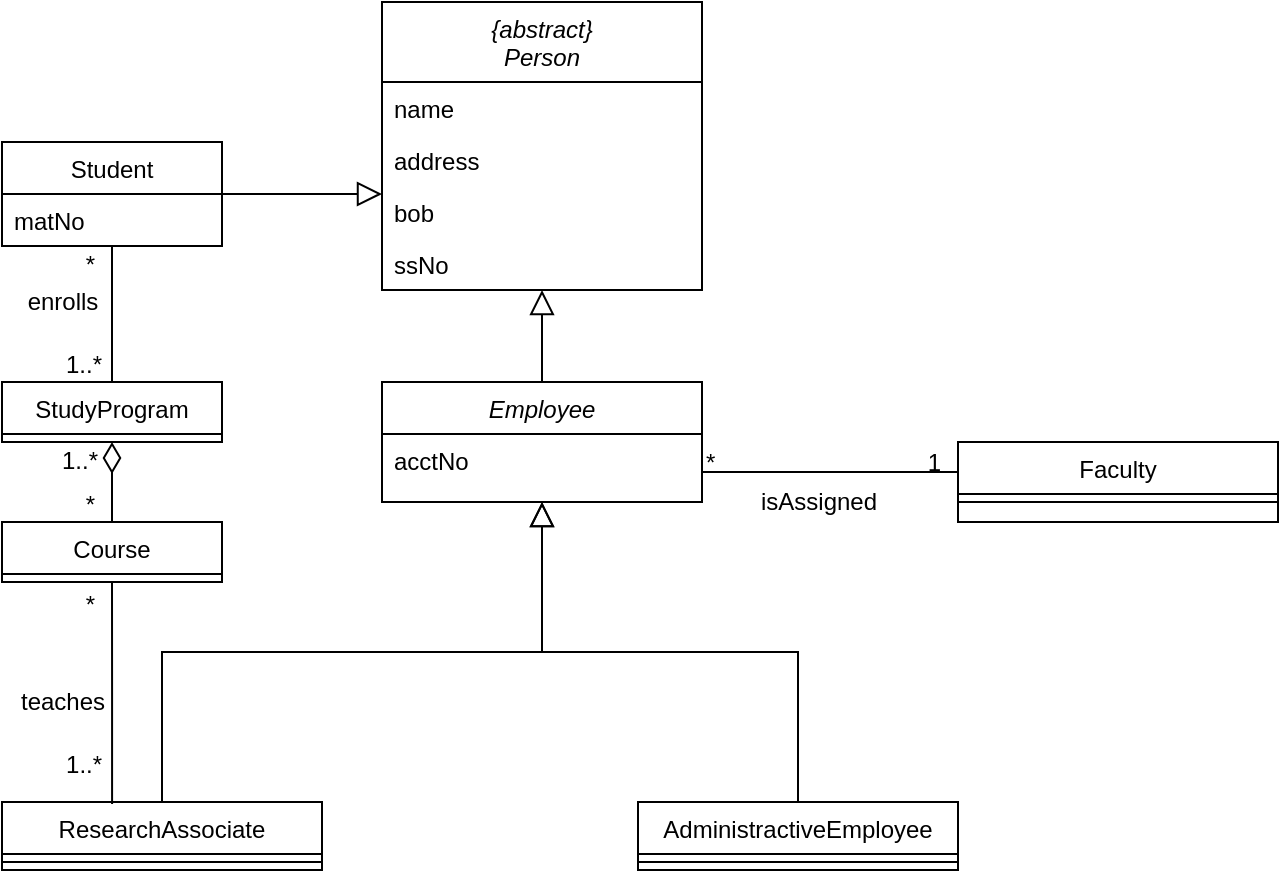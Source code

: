 <mxfile version="14.9.1" type="github">
  <diagram id="C5RBs43oDa-KdzZeNtuy" name="Page-1">
    <mxGraphModel dx="981" dy="520" grid="1" gridSize="10" guides="1" tooltips="1" connect="1" arrows="1" fold="1" page="1" pageScale="1" pageWidth="827" pageHeight="1169" math="0" shadow="0">
      <root>
        <mxCell id="WIyWlLk6GJQsqaUBKTNV-0" />
        <mxCell id="WIyWlLk6GJQsqaUBKTNV-1" parent="WIyWlLk6GJQsqaUBKTNV-0" />
        <mxCell id="zkfFHV4jXpPFQw0GAbJ--0" value="Employee" style="swimlane;fontStyle=2;align=center;verticalAlign=top;childLayout=stackLayout;horizontal=1;startSize=26;horizontalStack=0;resizeParent=1;resizeLast=0;collapsible=1;marginBottom=0;rounded=0;shadow=0;strokeWidth=1;" parent="WIyWlLk6GJQsqaUBKTNV-1" vertex="1">
          <mxGeometry x="330" y="300" width="160" height="60" as="geometry">
            <mxRectangle x="230" y="140" width="160" height="26" as="alternateBounds" />
          </mxGeometry>
        </mxCell>
        <mxCell id="zkfFHV4jXpPFQw0GAbJ--1" value="acctNo" style="text;align=left;verticalAlign=top;spacingLeft=4;spacingRight=4;overflow=hidden;rotatable=0;points=[[0,0.5],[1,0.5]];portConstraint=eastwest;" parent="zkfFHV4jXpPFQw0GAbJ--0" vertex="1">
          <mxGeometry y="26" width="160" height="26" as="geometry" />
        </mxCell>
        <mxCell id="zkfFHV4jXpPFQw0GAbJ--6" value="ResearchAssociate" style="swimlane;fontStyle=0;align=center;verticalAlign=top;childLayout=stackLayout;horizontal=1;startSize=26;horizontalStack=0;resizeParent=1;resizeLast=0;collapsible=1;marginBottom=0;rounded=0;shadow=0;strokeWidth=1;" parent="WIyWlLk6GJQsqaUBKTNV-1" vertex="1">
          <mxGeometry x="140" y="510" width="160" height="34" as="geometry">
            <mxRectangle x="130" y="380" width="160" height="26" as="alternateBounds" />
          </mxGeometry>
        </mxCell>
        <mxCell id="zkfFHV4jXpPFQw0GAbJ--9" value="" style="line;html=1;strokeWidth=1;align=left;verticalAlign=middle;spacingTop=-1;spacingLeft=3;spacingRight=3;rotatable=0;labelPosition=right;points=[];portConstraint=eastwest;" parent="zkfFHV4jXpPFQw0GAbJ--6" vertex="1">
          <mxGeometry y="26" width="160" height="8" as="geometry" />
        </mxCell>
        <mxCell id="zkfFHV4jXpPFQw0GAbJ--12" value="" style="endArrow=block;endSize=10;endFill=0;shadow=0;strokeWidth=1;rounded=0;edgeStyle=elbowEdgeStyle;elbow=vertical;" parent="WIyWlLk6GJQsqaUBKTNV-1" source="zkfFHV4jXpPFQw0GAbJ--6" target="zkfFHV4jXpPFQw0GAbJ--0" edge="1">
          <mxGeometry width="160" relative="1" as="geometry">
            <mxPoint x="290" y="353" as="sourcePoint" />
            <mxPoint x="290" y="353" as="targetPoint" />
          </mxGeometry>
        </mxCell>
        <mxCell id="zkfFHV4jXpPFQw0GAbJ--13" value="AdministractiveEmployee" style="swimlane;fontStyle=0;align=center;verticalAlign=top;childLayout=stackLayout;horizontal=1;startSize=26;horizontalStack=0;resizeParent=1;resizeLast=0;collapsible=1;marginBottom=0;rounded=0;shadow=0;strokeWidth=1;" parent="WIyWlLk6GJQsqaUBKTNV-1" vertex="1">
          <mxGeometry x="458" y="510" width="160" height="34" as="geometry">
            <mxRectangle x="340" y="380" width="170" height="26" as="alternateBounds" />
          </mxGeometry>
        </mxCell>
        <mxCell id="zkfFHV4jXpPFQw0GAbJ--15" value="" style="line;html=1;strokeWidth=1;align=left;verticalAlign=middle;spacingTop=-1;spacingLeft=3;spacingRight=3;rotatable=0;labelPosition=right;points=[];portConstraint=eastwest;" parent="zkfFHV4jXpPFQw0GAbJ--13" vertex="1">
          <mxGeometry y="26" width="160" height="8" as="geometry" />
        </mxCell>
        <mxCell id="zkfFHV4jXpPFQw0GAbJ--16" value="" style="endArrow=block;endSize=10;endFill=0;shadow=0;strokeWidth=1;rounded=0;edgeStyle=elbowEdgeStyle;elbow=vertical;" parent="WIyWlLk6GJQsqaUBKTNV-1" source="zkfFHV4jXpPFQw0GAbJ--13" target="zkfFHV4jXpPFQw0GAbJ--0" edge="1">
          <mxGeometry width="160" relative="1" as="geometry">
            <mxPoint x="320" y="523" as="sourcePoint" />
            <mxPoint x="420" y="421" as="targetPoint" />
          </mxGeometry>
        </mxCell>
        <mxCell id="zkfFHV4jXpPFQw0GAbJ--17" value="Faculty" style="swimlane;fontStyle=0;align=center;verticalAlign=top;childLayout=stackLayout;horizontal=1;startSize=26;horizontalStack=0;resizeParent=1;resizeLast=0;collapsible=1;marginBottom=0;rounded=0;shadow=0;strokeWidth=1;" parent="WIyWlLk6GJQsqaUBKTNV-1" vertex="1">
          <mxGeometry x="618" y="330" width="160" height="40" as="geometry">
            <mxRectangle x="550" y="140" width="160" height="26" as="alternateBounds" />
          </mxGeometry>
        </mxCell>
        <mxCell id="zkfFHV4jXpPFQw0GAbJ--23" value="" style="line;html=1;strokeWidth=1;align=left;verticalAlign=middle;spacingTop=-1;spacingLeft=3;spacingRight=3;rotatable=0;labelPosition=right;points=[];portConstraint=eastwest;" parent="zkfFHV4jXpPFQw0GAbJ--17" vertex="1">
          <mxGeometry y="26" width="160" height="8" as="geometry" />
        </mxCell>
        <mxCell id="zkfFHV4jXpPFQw0GAbJ--26" value="" style="endArrow=none;shadow=0;strokeWidth=1;rounded=0;endFill=0;edgeStyle=elbowEdgeStyle;elbow=vertical;" parent="WIyWlLk6GJQsqaUBKTNV-1" source="zkfFHV4jXpPFQw0GAbJ--0" target="zkfFHV4jXpPFQw0GAbJ--17" edge="1">
          <mxGeometry x="0.5" y="41" relative="1" as="geometry">
            <mxPoint x="490" y="372" as="sourcePoint" />
            <mxPoint x="650" y="372" as="targetPoint" />
            <mxPoint x="-40" y="32" as="offset" />
          </mxGeometry>
        </mxCell>
        <mxCell id="zkfFHV4jXpPFQw0GAbJ--27" value="*" style="resizable=0;align=left;verticalAlign=bottom;labelBackgroundColor=none;fontSize=12;" parent="zkfFHV4jXpPFQw0GAbJ--26" connectable="0" vertex="1">
          <mxGeometry x="-1" relative="1" as="geometry">
            <mxPoint y="4" as="offset" />
          </mxGeometry>
        </mxCell>
        <mxCell id="zkfFHV4jXpPFQw0GAbJ--28" value="1" style="resizable=0;align=right;verticalAlign=bottom;labelBackgroundColor=none;fontSize=12;" parent="zkfFHV4jXpPFQw0GAbJ--26" connectable="0" vertex="1">
          <mxGeometry x="1" relative="1" as="geometry">
            <mxPoint x="-7" y="4" as="offset" />
          </mxGeometry>
        </mxCell>
        <mxCell id="zkfFHV4jXpPFQw0GAbJ--29" value="isAssigned" style="text;html=1;resizable=0;points=[];;align=center;verticalAlign=middle;labelBackgroundColor=none;rounded=0;shadow=0;strokeWidth=1;fontSize=12;" parent="zkfFHV4jXpPFQw0GAbJ--26" vertex="1" connectable="0">
          <mxGeometry x="0.5" y="49" relative="1" as="geometry">
            <mxPoint x="-38" y="64" as="offset" />
          </mxGeometry>
        </mxCell>
        <mxCell id="H9mKfr54igcWMDaDt0zu-0" value="Course" style="swimlane;fontStyle=0;align=center;verticalAlign=top;childLayout=stackLayout;horizontal=1;startSize=26;horizontalStack=0;resizeParent=1;resizeLast=0;collapsible=1;marginBottom=0;rounded=0;shadow=0;strokeWidth=1;" vertex="1" parent="WIyWlLk6GJQsqaUBKTNV-1">
          <mxGeometry x="140" y="370" width="110" height="30" as="geometry">
            <mxRectangle x="550" y="140" width="160" height="26" as="alternateBounds" />
          </mxGeometry>
        </mxCell>
        <mxCell id="H9mKfr54igcWMDaDt0zu-2" value="StudyProgram" style="swimlane;fontStyle=0;align=center;verticalAlign=top;childLayout=stackLayout;horizontal=1;startSize=26;horizontalStack=0;resizeParent=1;resizeLast=0;collapsible=1;marginBottom=0;rounded=0;shadow=0;strokeWidth=1;" vertex="1" parent="WIyWlLk6GJQsqaUBKTNV-1">
          <mxGeometry x="140" y="300" width="110" height="30" as="geometry">
            <mxRectangle x="550" y="140" width="160" height="26" as="alternateBounds" />
          </mxGeometry>
        </mxCell>
        <mxCell id="H9mKfr54igcWMDaDt0zu-3" value="Student" style="swimlane;fontStyle=0;align=center;verticalAlign=top;childLayout=stackLayout;horizontal=1;startSize=26;horizontalStack=0;resizeParent=1;resizeLast=0;collapsible=1;marginBottom=0;rounded=0;shadow=0;strokeWidth=1;" vertex="1" parent="WIyWlLk6GJQsqaUBKTNV-1">
          <mxGeometry x="140" y="180" width="110" height="52" as="geometry">
            <mxRectangle x="550" y="140" width="160" height="26" as="alternateBounds" />
          </mxGeometry>
        </mxCell>
        <mxCell id="H9mKfr54igcWMDaDt0zu-10" value="matNo" style="text;align=left;verticalAlign=top;spacingLeft=4;spacingRight=4;overflow=hidden;rotatable=0;points=[[0,0.5],[1,0.5]];portConstraint=eastwest;" vertex="1" parent="H9mKfr54igcWMDaDt0zu-3">
          <mxGeometry y="26" width="110" height="26" as="geometry" />
        </mxCell>
        <mxCell id="H9mKfr54igcWMDaDt0zu-5" value="{abstract}&#xa;Person" style="swimlane;fontStyle=2;align=center;verticalAlign=top;childLayout=stackLayout;horizontal=1;startSize=40;horizontalStack=0;resizeParent=1;resizeLast=0;collapsible=1;marginBottom=0;rounded=0;shadow=0;strokeWidth=1;" vertex="1" parent="WIyWlLk6GJQsqaUBKTNV-1">
          <mxGeometry x="330" y="110" width="160" height="144" as="geometry">
            <mxRectangle x="230" y="140" width="160" height="26" as="alternateBounds" />
          </mxGeometry>
        </mxCell>
        <mxCell id="H9mKfr54igcWMDaDt0zu-6" value="name" style="text;align=left;verticalAlign=top;spacingLeft=4;spacingRight=4;overflow=hidden;rotatable=0;points=[[0,0.5],[1,0.5]];portConstraint=eastwest;" vertex="1" parent="H9mKfr54igcWMDaDt0zu-5">
          <mxGeometry y="40" width="160" height="26" as="geometry" />
        </mxCell>
        <mxCell id="H9mKfr54igcWMDaDt0zu-7" value="address" style="text;align=left;verticalAlign=top;spacingLeft=4;spacingRight=4;overflow=hidden;rotatable=0;points=[[0,0.5],[1,0.5]];portConstraint=eastwest;" vertex="1" parent="H9mKfr54igcWMDaDt0zu-5">
          <mxGeometry y="66" width="160" height="26" as="geometry" />
        </mxCell>
        <mxCell id="H9mKfr54igcWMDaDt0zu-9" value="bob" style="text;align=left;verticalAlign=top;spacingLeft=4;spacingRight=4;overflow=hidden;rotatable=0;points=[[0,0.5],[1,0.5]];portConstraint=eastwest;" vertex="1" parent="H9mKfr54igcWMDaDt0zu-5">
          <mxGeometry y="92" width="160" height="26" as="geometry" />
        </mxCell>
        <mxCell id="H9mKfr54igcWMDaDt0zu-8" value="ssNo" style="text;align=left;verticalAlign=top;spacingLeft=4;spacingRight=4;overflow=hidden;rotatable=0;points=[[0,0.5],[1,0.5]];portConstraint=eastwest;" vertex="1" parent="H9mKfr54igcWMDaDt0zu-5">
          <mxGeometry y="118" width="160" height="26" as="geometry" />
        </mxCell>
        <mxCell id="H9mKfr54igcWMDaDt0zu-13" value="" style="endArrow=block;endSize=10;endFill=0;shadow=0;strokeWidth=1;rounded=0;edgeStyle=elbowEdgeStyle;elbow=vertical;" edge="1" parent="WIyWlLk6GJQsqaUBKTNV-1" source="zkfFHV4jXpPFQw0GAbJ--0" target="H9mKfr54igcWMDaDt0zu-5">
          <mxGeometry width="160" relative="1" as="geometry">
            <mxPoint x="548" y="520" as="sourcePoint" />
            <mxPoint x="420" y="370" as="targetPoint" />
          </mxGeometry>
        </mxCell>
        <mxCell id="H9mKfr54igcWMDaDt0zu-14" value="" style="endArrow=none;shadow=0;strokeWidth=1;rounded=0;endFill=0;edgeStyle=elbowEdgeStyle;elbow=vertical;exitX=0.344;exitY=0.029;exitDx=0;exitDy=0;exitPerimeter=0;" edge="1" parent="WIyWlLk6GJQsqaUBKTNV-1" source="zkfFHV4jXpPFQw0GAbJ--6" target="H9mKfr54igcWMDaDt0zu-0">
          <mxGeometry x="0.5" y="41" relative="1" as="geometry">
            <mxPoint x="440" y="355" as="sourcePoint" />
            <mxPoint x="568" y="355" as="targetPoint" />
            <mxPoint x="-40" y="32" as="offset" />
          </mxGeometry>
        </mxCell>
        <mxCell id="H9mKfr54igcWMDaDt0zu-15" value="1..*" style="resizable=0;align=left;verticalAlign=bottom;labelBackgroundColor=none;fontSize=12;" connectable="0" vertex="1" parent="H9mKfr54igcWMDaDt0zu-14">
          <mxGeometry x="-1" relative="1" as="geometry">
            <mxPoint x="-25" y="-11" as="offset" />
          </mxGeometry>
        </mxCell>
        <mxCell id="H9mKfr54igcWMDaDt0zu-16" value="*" style="resizable=0;align=right;verticalAlign=bottom;labelBackgroundColor=none;fontSize=12;" connectable="0" vertex="1" parent="H9mKfr54igcWMDaDt0zu-14">
          <mxGeometry x="1" relative="1" as="geometry">
            <mxPoint x="-7" y="20" as="offset" />
          </mxGeometry>
        </mxCell>
        <mxCell id="H9mKfr54igcWMDaDt0zu-17" value="teaches" style="text;html=1;resizable=0;points=[];;align=center;verticalAlign=middle;labelBackgroundColor=none;rounded=0;shadow=0;strokeWidth=1;fontSize=12;" vertex="1" connectable="0" parent="H9mKfr54igcWMDaDt0zu-14">
          <mxGeometry x="0.5" y="49" relative="1" as="geometry">
            <mxPoint x="24" y="32" as="offset" />
          </mxGeometry>
        </mxCell>
        <mxCell id="H9mKfr54igcWMDaDt0zu-22" value="" style="endArrow=diamondThin;shadow=0;strokeWidth=1;rounded=0;endFill=0;edgeStyle=elbowEdgeStyle;elbow=vertical;startSize=12;endSize=13;" edge="1" parent="WIyWlLk6GJQsqaUBKTNV-1" source="H9mKfr54igcWMDaDt0zu-0" target="H9mKfr54igcWMDaDt0zu-2">
          <mxGeometry x="0.5" y="41" relative="1" as="geometry">
            <mxPoint x="205.04" y="520.986" as="sourcePoint" />
            <mxPoint x="205" y="410" as="targetPoint" />
            <mxPoint x="-40" y="32" as="offset" />
          </mxGeometry>
        </mxCell>
        <mxCell id="H9mKfr54igcWMDaDt0zu-23" value="1..*" style="resizable=0;align=left;verticalAlign=bottom;labelBackgroundColor=none;fontSize=12;" connectable="0" vertex="1" parent="H9mKfr54igcWMDaDt0zu-22">
          <mxGeometry x="-1" relative="1" as="geometry">
            <mxPoint x="-27" y="-22" as="offset" />
          </mxGeometry>
        </mxCell>
        <mxCell id="H9mKfr54igcWMDaDt0zu-24" value="*" style="resizable=0;align=right;verticalAlign=bottom;labelBackgroundColor=none;fontSize=12;" connectable="0" vertex="1" parent="H9mKfr54igcWMDaDt0zu-22">
          <mxGeometry x="1" relative="1" as="geometry">
            <mxPoint x="-7" y="40" as="offset" />
          </mxGeometry>
        </mxCell>
        <mxCell id="H9mKfr54igcWMDaDt0zu-26" value="" style="endArrow=none;shadow=0;strokeWidth=1;rounded=0;endFill=0;edgeStyle=elbowEdgeStyle;elbow=vertical;" edge="1" parent="WIyWlLk6GJQsqaUBKTNV-1" source="H9mKfr54igcWMDaDt0zu-3" target="H9mKfr54igcWMDaDt0zu-2">
          <mxGeometry x="0.5" y="41" relative="1" as="geometry">
            <mxPoint x="205" y="380" as="sourcePoint" />
            <mxPoint x="205" y="340" as="targetPoint" />
            <mxPoint x="-40" y="32" as="offset" />
          </mxGeometry>
        </mxCell>
        <mxCell id="H9mKfr54igcWMDaDt0zu-27" value="1..*" style="resizable=0;align=left;verticalAlign=bottom;labelBackgroundColor=none;fontSize=12;" connectable="0" vertex="1" parent="H9mKfr54igcWMDaDt0zu-26">
          <mxGeometry x="-1" relative="1" as="geometry">
            <mxPoint x="-25" y="68" as="offset" />
          </mxGeometry>
        </mxCell>
        <mxCell id="H9mKfr54igcWMDaDt0zu-28" value="*" style="resizable=0;align=right;verticalAlign=bottom;labelBackgroundColor=none;fontSize=12;" connectable="0" vertex="1" parent="H9mKfr54igcWMDaDt0zu-26">
          <mxGeometry x="1" relative="1" as="geometry">
            <mxPoint x="-7" y="-50" as="offset" />
          </mxGeometry>
        </mxCell>
        <mxCell id="H9mKfr54igcWMDaDt0zu-30" value="" style="endArrow=block;endSize=10;endFill=0;shadow=0;strokeWidth=1;rounded=0;edgeStyle=elbowEdgeStyle;elbow=vertical;" edge="1" parent="WIyWlLk6GJQsqaUBKTNV-1" source="H9mKfr54igcWMDaDt0zu-3" target="H9mKfr54igcWMDaDt0zu-5">
          <mxGeometry width="160" relative="1" as="geometry">
            <mxPoint x="400" y="310" as="sourcePoint" />
            <mxPoint x="400" y="264" as="targetPoint" />
          </mxGeometry>
        </mxCell>
        <mxCell id="H9mKfr54igcWMDaDt0zu-31" value="enrolls" style="text;html=1;resizable=0;points=[];;align=center;verticalAlign=middle;labelBackgroundColor=none;rounded=0;shadow=0;strokeWidth=1;fontSize=12;" vertex="1" connectable="0" parent="WIyWlLk6GJQsqaUBKTNV-1">
          <mxGeometry x="170" y="259.998" as="geometry" />
        </mxCell>
      </root>
    </mxGraphModel>
  </diagram>
</mxfile>
